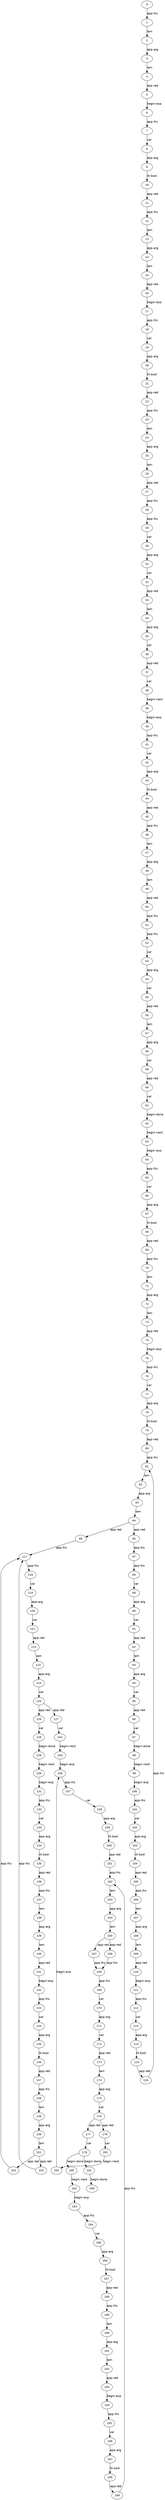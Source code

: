 digraph G {
  node [fontname = "Courier New"];
  edge [fontname = "helvetica"];
  0 -> 1 [label="app-lhs"];
  1 -> 2 [label="lam"];
  2 -> 3 [label="app-arg"];
  3 -> 4 [label="lam"];
  4 -> 5 [label="app-red"];
  5 -> 6 [label="begin-exp"];
  6 -> 7 [label="app-lhs"];
  7 -> 8 [label="var"];
  8 -> 9 [label="app-arg"];
  9 -> 10 [label="lit-bool"];
  10 -> 11 [label="app-red"];
  11 -> 12 [label="app-lhs"];
  12 -> 13 [label="lam"];
  13 -> 14 [label="app-arg"];
  14 -> 15 [label="lam"];
  15 -> 16 [label="app-red"];
  16 -> 17 [label="begin-exp"];
  17 -> 18 [label="app-lhs"];
  18 -> 19 [label="var"];
  19 -> 20 [label="app-arg"];
  20 -> 21 [label="lit-bool"];
  21 -> 22 [label="app-red"];
  22 -> 23 [label="app-lhs"];
  23 -> 24 [label="lam"];
  24 -> 25 [label="app-arg"];
  25 -> 26 [label="lam"];
  26 -> 27 [label="app-red"];
  27 -> 28 [label="app-lhs"];
  28 -> 29 [label="app-lhs"];
  29 -> 30 [label="var"];
  30 -> 31 [label="app-arg"];
  31 -> 32 [label="var"];
  32 -> 33 [label="app-red"];
  33 -> 34 [label="lam"];
  34 -> 35 [label="app-arg"];
  35 -> 36 [label="var"];
  36 -> 37 [label="app-red"];
  37 -> 38 [label="var"];
  38 -> 39 [label="begin-next"];
  39 -> 40 [label="begin-exp"];
  40 -> 41 [label="app-lhs"];
  41 -> 42 [label="var"];
  42 -> 43 [label="app-arg"];
  43 -> 44 [label="lit-bool"];
  44 -> 45 [label="app-red"];
  45 -> 46 [label="app-lhs"];
  46 -> 47 [label="lam"];
  47 -> 48 [label="app-arg"];
  48 -> 49 [label="lam"];
  49 -> 50 [label="app-red"];
  50 -> 51 [label="app-lhs"];
  51 -> 52 [label="app-lhs"];
  52 -> 53 [label="var"];
  53 -> 54 [label="app-arg"];
  54 -> 55 [label="var"];
  55 -> 56 [label="app-red"];
  56 -> 57 [label="lam"];
  57 -> 58 [label="app-arg"];
  58 -> 59 [label="var"];
  59 -> 60 [label="app-red"];
  60 -> 61 [label="var"];
  61 -> 62 [label="begin-done"];
  62 -> 63 [label="begin-next"];
  63 -> 64 [label="begin-exp"];
  64 -> 65 [label="app-lhs"];
  65 -> 66 [label="var"];
  66 -> 67 [label="app-arg"];
  67 -> 68 [label="lit-bool"];
  68 -> 69 [label="app-red"];
  69 -> 70 [label="app-lhs"];
  70 -> 71 [label="lam"];
  71 -> 72 [label="app-arg"];
  72 -> 73 [label="lam"];
  73 -> 74 [label="app-red"];
  74 -> 75 [label="begin-exp"];
  75 -> 76 [label="app-lhs"];
  76 -> 77 [label="var"];
  77 -> 78 [label="app-arg"];
  78 -> 79 [label="lit-bool"];
  79 -> 80 [label="app-red"];
  80 -> 81 [label="app-lhs"];
  81 -> 82 [label="lam"];
  82 -> 83 [label="app-arg"];
  83 -> 84 [label="lam"];
  84 -> 85 [label="app-red"];
  84 -> 86 [label="app-red"];
  85 -> 87 [label="app-lhs"];
  87 -> 88 [label="app-lhs"];
  88 -> 89 [label="var"];
  89 -> 90 [label="app-arg"];
  90 -> 91 [label="var"];
  91 -> 92 [label="app-red"];
  92 -> 93 [label="lam"];
  93 -> 94 [label="app-arg"];
  94 -> 95 [label="var"];
  95 -> 96 [label="app-red"];
  96 -> 97 [label="var"];
  97 -> 98 [label="begin-done"];
  98 -> 99 [label="begin-next"];
  99 -> 100 [label="begin-exp"];
  100 -> 101 [label="app-lhs"];
  101 -> 102 [label="var"];
  102 -> 103 [label="app-arg"];
  103 -> 104 [label="lit-bool"];
  104 -> 105 [label="app-red"];
  105 -> 106 [label="app-lhs"];
  106 -> 107 [label="lam"];
  107 -> 108 [label="app-arg"];
  108 -> 109 [label="lam"];
  109 -> 110 [label="app-red"];
  110 -> 111 [label="begin-exp"];
  111 -> 112 [label="app-lhs"];
  112 -> 113 [label="var"];
  113 -> 114 [label="app-arg"];
  114 -> 115 [label="lit-bool"];
  115 -> 116 [label="app-red"];
  116 -> 81 [label="app-lhs"];
  86 -> 117 [label="app-lhs"];
  117 -> 118 [label="app-lhs"];
  118 -> 119 [label="var"];
  119 -> 120 [label="app-arg"];
  120 -> 121 [label="var"];
  121 -> 122 [label="app-red"];
  122 -> 123 [label="lam"];
  123 -> 124 [label="app-arg"];
  124 -> 125 [label="var"];
  125 -> 126 [label="app-red"];
  125 -> 127 [label="app-red"];
  126 -> 128 [label="var"];
  128 -> 129 [label="begin-done"];
  129 -> 130 [label="begin-next"];
  130 -> 131 [label="begin-exp"];
  131 -> 132 [label="app-lhs"];
  132 -> 133 [label="var"];
  133 -> 134 [label="app-arg"];
  134 -> 135 [label="lit-bool"];
  135 -> 136 [label="app-red"];
  136 -> 137 [label="app-lhs"];
  137 -> 138 [label="lam"];
  138 -> 139 [label="app-arg"];
  139 -> 140 [label="lam"];
  140 -> 141 [label="app-red"];
  141 -> 142 [label="begin-exp"];
  142 -> 143 [label="app-lhs"];
  143 -> 144 [label="var"];
  144 -> 145 [label="app-arg"];
  145 -> 146 [label="lit-bool"];
  146 -> 147 [label="app-red"];
  147 -> 148 [label="app-lhs"];
  148 -> 149 [label="lam"];
  149 -> 150 [label="app-arg"];
  150 -> 151 [label="lam"];
  151 -> 152 [label="app-red"];
  151 -> 153 [label="app-red"];
  152 -> 117 [label="app-lhs"];
  153 -> 117 [label="app-lhs"];
  127 -> 154 [label="var"];
  154 -> 155 [label="begin-next"];
  155 -> 156 [label="begin-exp"];
  156 -> 157 [label="app-lhs"];
  157 -> 158 [label="var"];
  158 -> 159 [label="app-arg"];
  159 -> 160 [label="lit-bool"];
  160 -> 161 [label="app-red"];
  161 -> 162 [label="app-lhs"];
  162 -> 163 [label="lam"];
  163 -> 164 [label="app-arg"];
  164 -> 165 [label="lam"];
  165 -> 166 [label="app-red"];
  165 -> 167 [label="app-red"];
  166 -> 168 [label="app-lhs"];
  168 -> 169 [label="app-lhs"];
  169 -> 170 [label="var"];
  170 -> 171 [label="app-arg"];
  171 -> 172 [label="var"];
  172 -> 173 [label="app-red"];
  173 -> 174 [label="lam"];
  174 -> 175 [label="app-arg"];
  175 -> 176 [label="var"];
  176 -> 177 [label="app-red"];
  176 -> 178 [label="app-red"];
  177 -> 179 [label="var"];
  179 -> 180 [label="begin-done"];
  179 -> 181 [label="begin-done"];
  180 -> 182 [label="begin-next"];
  182 -> 183 [label="begin-exp"];
  183 -> 184 [label="app-lhs"];
  184 -> 185 [label="var"];
  185 -> 186 [label="app-arg"];
  186 -> 187 [label="lit-bool"];
  187 -> 188 [label="app-red"];
  188 -> 189 [label="app-lhs"];
  189 -> 190 [label="lam"];
  190 -> 191 [label="app-arg"];
  191 -> 192 [label="lam"];
  192 -> 193 [label="app-red"];
  193 -> 194 [label="begin-exp"];
  194 -> 195 [label="app-lhs"];
  195 -> 196 [label="var"];
  196 -> 197 [label="app-arg"];
  197 -> 198 [label="lit-bool"];
  198 -> 199 [label="app-red"];
  199 -> 162 [label="app-lhs"];
  181 -> 200 [label="begin-done"];
  178 -> 201 [label="var"];
  201 -> 202 [label="begin-next"];
  202 -> 156 [label="begin-exp"];
  167 -> 168 [label="app-lhs"];
}
